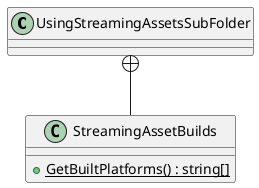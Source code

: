 @startuml
class UsingStreamingAssetsSubFolder {
}
class StreamingAssetBuilds {
    + {static} GetBuiltPlatforms() : string[]
}
UsingStreamingAssetsSubFolder +-- StreamingAssetBuilds
@enduml
